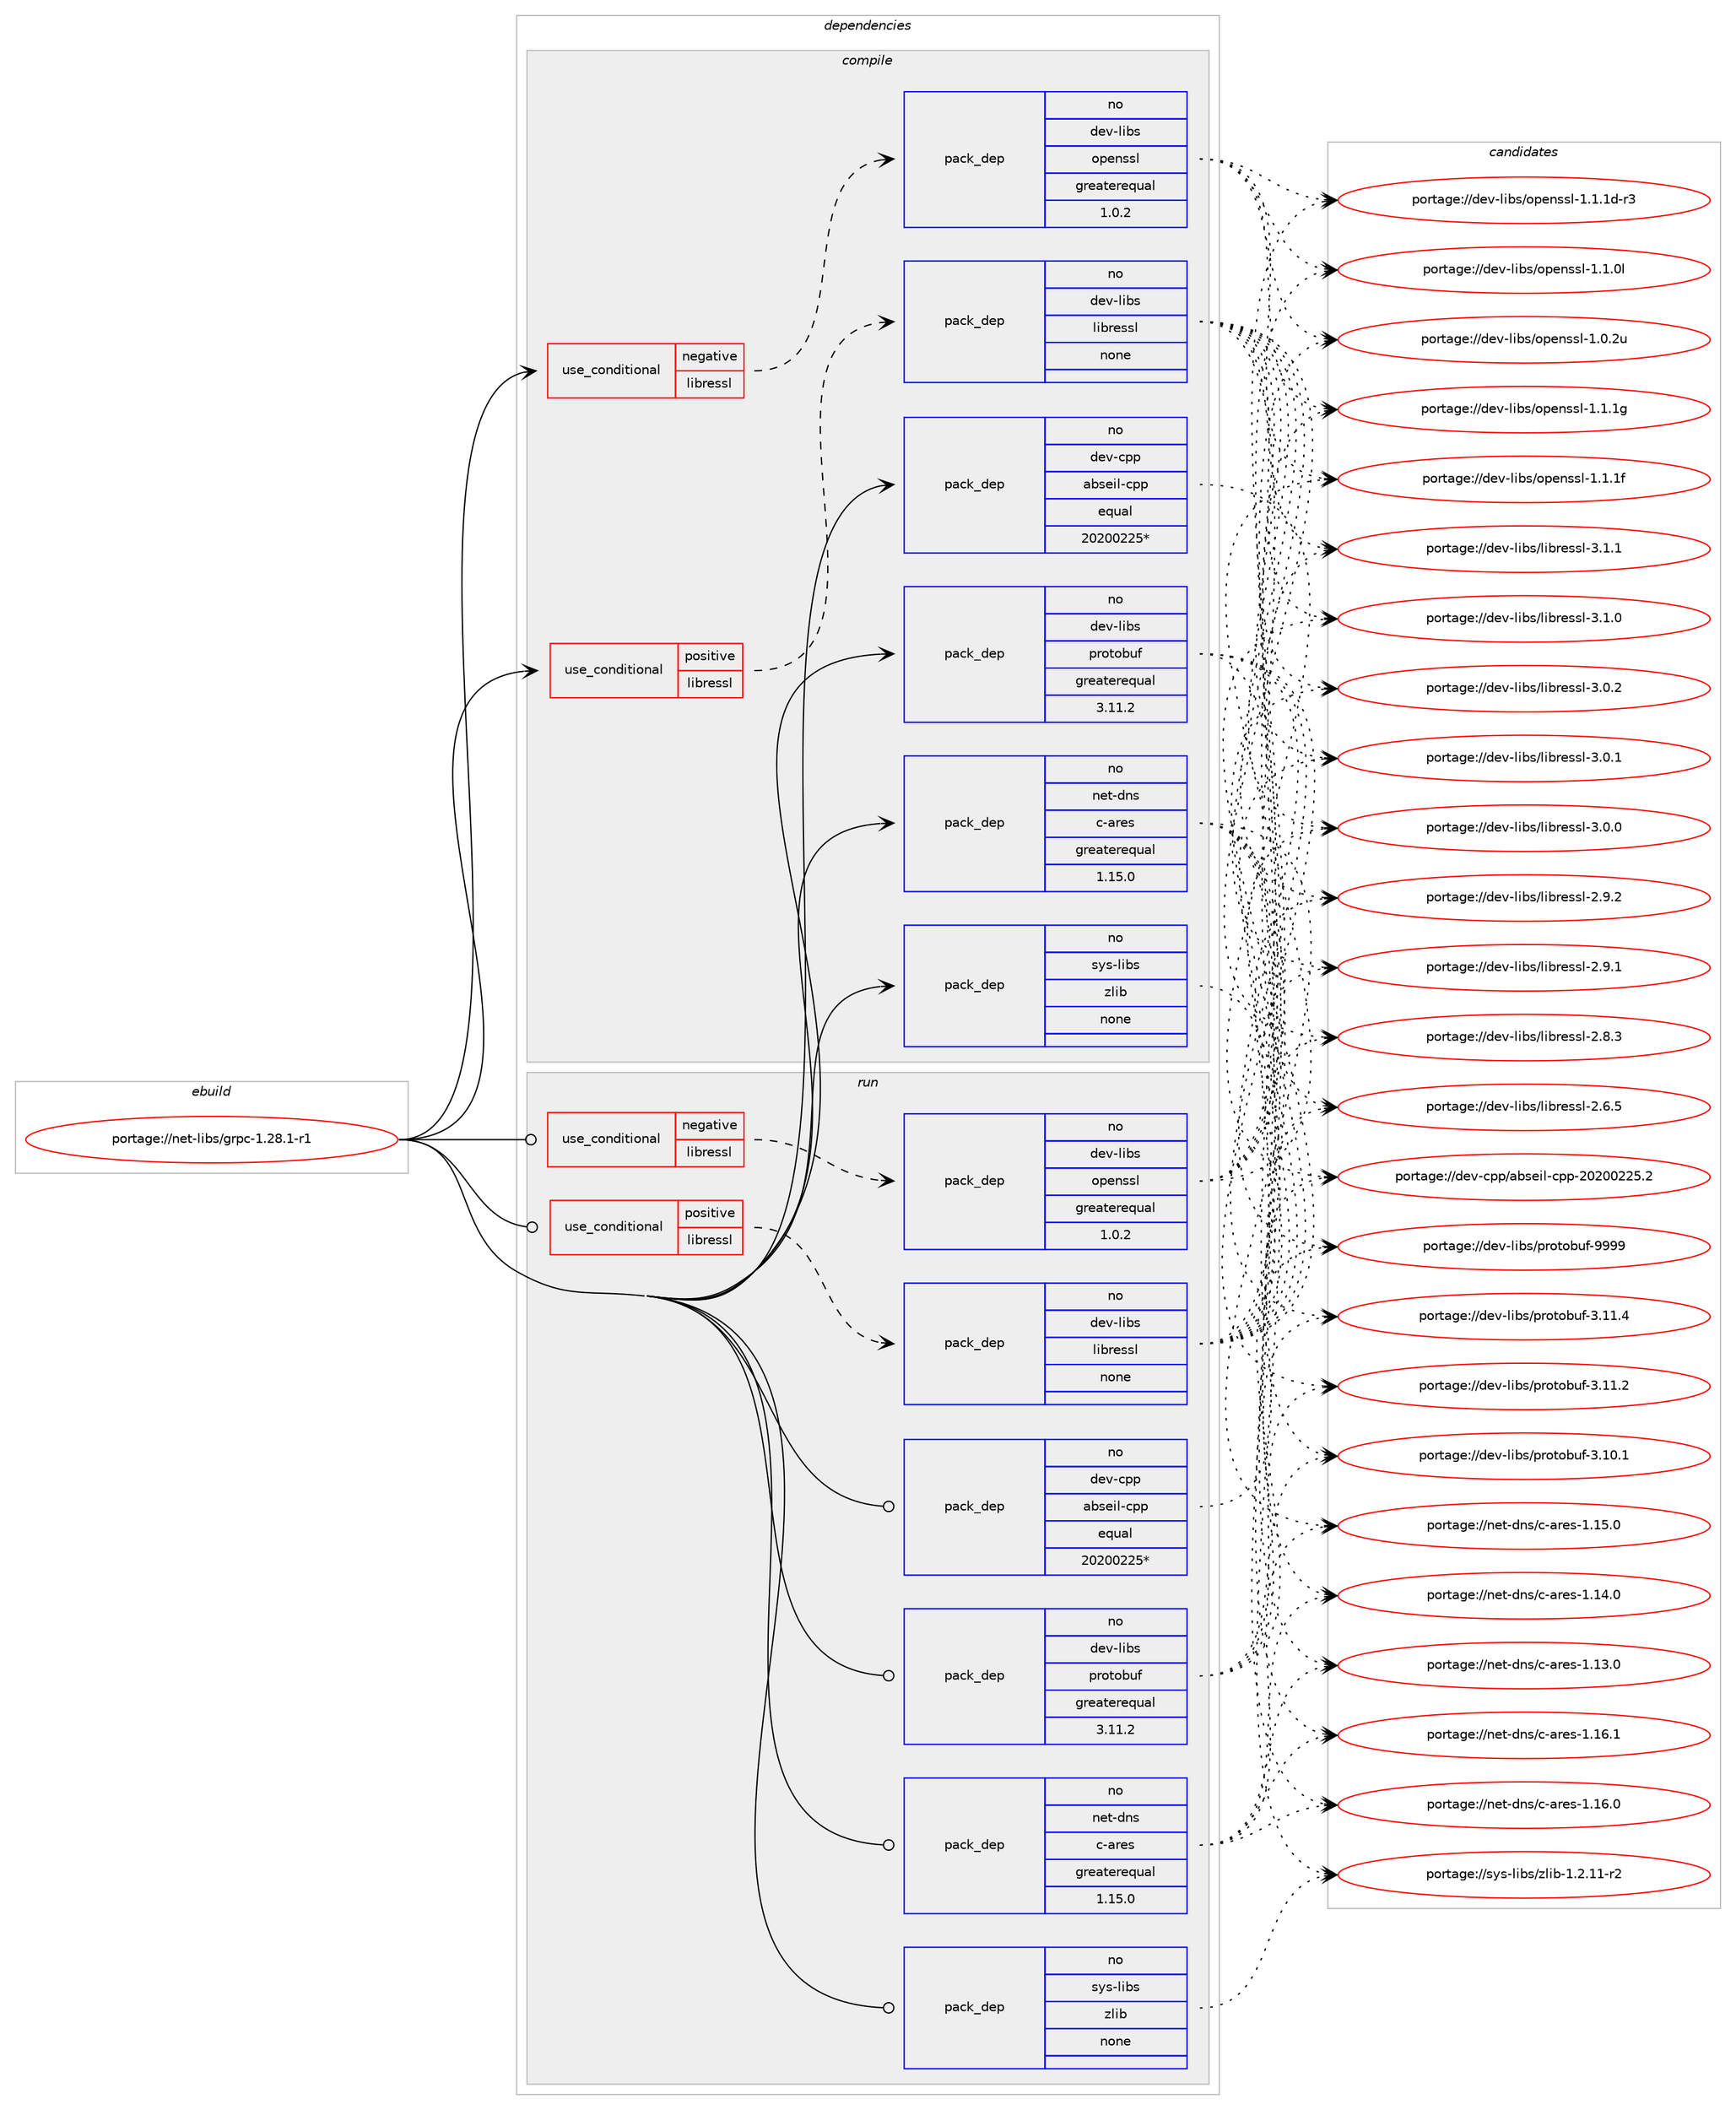 digraph prolog {

# *************
# Graph options
# *************

newrank=true;
concentrate=true;
compound=true;
graph [rankdir=LR,fontname=Helvetica,fontsize=10,ranksep=1.5];#, ranksep=2.5, nodesep=0.2];
edge  [arrowhead=vee];
node  [fontname=Helvetica,fontsize=10];

# **********
# The ebuild
# **********

subgraph cluster_leftcol {
color=gray;
rank=same;
label=<<i>ebuild</i>>;
id [label="portage://net-libs/grpc-1.28.1-r1", color=red, width=4, href="../net-libs/grpc-1.28.1-r1.svg"];
}

# ****************
# The dependencies
# ****************

subgraph cluster_midcol {
color=gray;
label=<<i>dependencies</i>>;
subgraph cluster_compile {
fillcolor="#eeeeee";
style=filled;
label=<<i>compile</i>>;
subgraph cond2339 {
dependency11582 [label=<<TABLE BORDER="0" CELLBORDER="1" CELLSPACING="0" CELLPADDING="4"><TR><TD ROWSPAN="3" CELLPADDING="10">use_conditional</TD></TR><TR><TD>negative</TD></TR><TR><TD>libressl</TD></TR></TABLE>>, shape=none, color=red];
subgraph pack9113 {
dependency11583 [label=<<TABLE BORDER="0" CELLBORDER="1" CELLSPACING="0" CELLPADDING="4" WIDTH="220"><TR><TD ROWSPAN="6" CELLPADDING="30">pack_dep</TD></TR><TR><TD WIDTH="110">no</TD></TR><TR><TD>dev-libs</TD></TR><TR><TD>openssl</TD></TR><TR><TD>greaterequal</TD></TR><TR><TD>1.0.2</TD></TR></TABLE>>, shape=none, color=blue];
}
dependency11582:e -> dependency11583:w [weight=20,style="dashed",arrowhead="vee"];
}
id:e -> dependency11582:w [weight=20,style="solid",arrowhead="vee"];
subgraph cond2340 {
dependency11584 [label=<<TABLE BORDER="0" CELLBORDER="1" CELLSPACING="0" CELLPADDING="4"><TR><TD ROWSPAN="3" CELLPADDING="10">use_conditional</TD></TR><TR><TD>positive</TD></TR><TR><TD>libressl</TD></TR></TABLE>>, shape=none, color=red];
subgraph pack9114 {
dependency11585 [label=<<TABLE BORDER="0" CELLBORDER="1" CELLSPACING="0" CELLPADDING="4" WIDTH="220"><TR><TD ROWSPAN="6" CELLPADDING="30">pack_dep</TD></TR><TR><TD WIDTH="110">no</TD></TR><TR><TD>dev-libs</TD></TR><TR><TD>libressl</TD></TR><TR><TD>none</TD></TR><TR><TD></TD></TR></TABLE>>, shape=none, color=blue];
}
dependency11584:e -> dependency11585:w [weight=20,style="dashed",arrowhead="vee"];
}
id:e -> dependency11584:w [weight=20,style="solid",arrowhead="vee"];
subgraph pack9115 {
dependency11586 [label=<<TABLE BORDER="0" CELLBORDER="1" CELLSPACING="0" CELLPADDING="4" WIDTH="220"><TR><TD ROWSPAN="6" CELLPADDING="30">pack_dep</TD></TR><TR><TD WIDTH="110">no</TD></TR><TR><TD>dev-cpp</TD></TR><TR><TD>abseil-cpp</TD></TR><TR><TD>equal</TD></TR><TR><TD>20200225*</TD></TR></TABLE>>, shape=none, color=blue];
}
id:e -> dependency11586:w [weight=20,style="solid",arrowhead="vee"];
subgraph pack9116 {
dependency11587 [label=<<TABLE BORDER="0" CELLBORDER="1" CELLSPACING="0" CELLPADDING="4" WIDTH="220"><TR><TD ROWSPAN="6" CELLPADDING="30">pack_dep</TD></TR><TR><TD WIDTH="110">no</TD></TR><TR><TD>dev-libs</TD></TR><TR><TD>protobuf</TD></TR><TR><TD>greaterequal</TD></TR><TR><TD>3.11.2</TD></TR></TABLE>>, shape=none, color=blue];
}
id:e -> dependency11587:w [weight=20,style="solid",arrowhead="vee"];
subgraph pack9117 {
dependency11588 [label=<<TABLE BORDER="0" CELLBORDER="1" CELLSPACING="0" CELLPADDING="4" WIDTH="220"><TR><TD ROWSPAN="6" CELLPADDING="30">pack_dep</TD></TR><TR><TD WIDTH="110">no</TD></TR><TR><TD>net-dns</TD></TR><TR><TD>c-ares</TD></TR><TR><TD>greaterequal</TD></TR><TR><TD>1.15.0</TD></TR></TABLE>>, shape=none, color=blue];
}
id:e -> dependency11588:w [weight=20,style="solid",arrowhead="vee"];
subgraph pack9118 {
dependency11589 [label=<<TABLE BORDER="0" CELLBORDER="1" CELLSPACING="0" CELLPADDING="4" WIDTH="220"><TR><TD ROWSPAN="6" CELLPADDING="30">pack_dep</TD></TR><TR><TD WIDTH="110">no</TD></TR><TR><TD>sys-libs</TD></TR><TR><TD>zlib</TD></TR><TR><TD>none</TD></TR><TR><TD></TD></TR></TABLE>>, shape=none, color=blue];
}
id:e -> dependency11589:w [weight=20,style="solid",arrowhead="vee"];
}
subgraph cluster_compileandrun {
fillcolor="#eeeeee";
style=filled;
label=<<i>compile and run</i>>;
}
subgraph cluster_run {
fillcolor="#eeeeee";
style=filled;
label=<<i>run</i>>;
subgraph cond2341 {
dependency11590 [label=<<TABLE BORDER="0" CELLBORDER="1" CELLSPACING="0" CELLPADDING="4"><TR><TD ROWSPAN="3" CELLPADDING="10">use_conditional</TD></TR><TR><TD>negative</TD></TR><TR><TD>libressl</TD></TR></TABLE>>, shape=none, color=red];
subgraph pack9119 {
dependency11591 [label=<<TABLE BORDER="0" CELLBORDER="1" CELLSPACING="0" CELLPADDING="4" WIDTH="220"><TR><TD ROWSPAN="6" CELLPADDING="30">pack_dep</TD></TR><TR><TD WIDTH="110">no</TD></TR><TR><TD>dev-libs</TD></TR><TR><TD>openssl</TD></TR><TR><TD>greaterequal</TD></TR><TR><TD>1.0.2</TD></TR></TABLE>>, shape=none, color=blue];
}
dependency11590:e -> dependency11591:w [weight=20,style="dashed",arrowhead="vee"];
}
id:e -> dependency11590:w [weight=20,style="solid",arrowhead="odot"];
subgraph cond2342 {
dependency11592 [label=<<TABLE BORDER="0" CELLBORDER="1" CELLSPACING="0" CELLPADDING="4"><TR><TD ROWSPAN="3" CELLPADDING="10">use_conditional</TD></TR><TR><TD>positive</TD></TR><TR><TD>libressl</TD></TR></TABLE>>, shape=none, color=red];
subgraph pack9120 {
dependency11593 [label=<<TABLE BORDER="0" CELLBORDER="1" CELLSPACING="0" CELLPADDING="4" WIDTH="220"><TR><TD ROWSPAN="6" CELLPADDING="30">pack_dep</TD></TR><TR><TD WIDTH="110">no</TD></TR><TR><TD>dev-libs</TD></TR><TR><TD>libressl</TD></TR><TR><TD>none</TD></TR><TR><TD></TD></TR></TABLE>>, shape=none, color=blue];
}
dependency11592:e -> dependency11593:w [weight=20,style="dashed",arrowhead="vee"];
}
id:e -> dependency11592:w [weight=20,style="solid",arrowhead="odot"];
subgraph pack9121 {
dependency11594 [label=<<TABLE BORDER="0" CELLBORDER="1" CELLSPACING="0" CELLPADDING="4" WIDTH="220"><TR><TD ROWSPAN="6" CELLPADDING="30">pack_dep</TD></TR><TR><TD WIDTH="110">no</TD></TR><TR><TD>dev-cpp</TD></TR><TR><TD>abseil-cpp</TD></TR><TR><TD>equal</TD></TR><TR><TD>20200225*</TD></TR></TABLE>>, shape=none, color=blue];
}
id:e -> dependency11594:w [weight=20,style="solid",arrowhead="odot"];
subgraph pack9122 {
dependency11595 [label=<<TABLE BORDER="0" CELLBORDER="1" CELLSPACING="0" CELLPADDING="4" WIDTH="220"><TR><TD ROWSPAN="6" CELLPADDING="30">pack_dep</TD></TR><TR><TD WIDTH="110">no</TD></TR><TR><TD>dev-libs</TD></TR><TR><TD>protobuf</TD></TR><TR><TD>greaterequal</TD></TR><TR><TD>3.11.2</TD></TR></TABLE>>, shape=none, color=blue];
}
id:e -> dependency11595:w [weight=20,style="solid",arrowhead="odot"];
subgraph pack9123 {
dependency11596 [label=<<TABLE BORDER="0" CELLBORDER="1" CELLSPACING="0" CELLPADDING="4" WIDTH="220"><TR><TD ROWSPAN="6" CELLPADDING="30">pack_dep</TD></TR><TR><TD WIDTH="110">no</TD></TR><TR><TD>net-dns</TD></TR><TR><TD>c-ares</TD></TR><TR><TD>greaterequal</TD></TR><TR><TD>1.15.0</TD></TR></TABLE>>, shape=none, color=blue];
}
id:e -> dependency11596:w [weight=20,style="solid",arrowhead="odot"];
subgraph pack9124 {
dependency11597 [label=<<TABLE BORDER="0" CELLBORDER="1" CELLSPACING="0" CELLPADDING="4" WIDTH="220"><TR><TD ROWSPAN="6" CELLPADDING="30">pack_dep</TD></TR><TR><TD WIDTH="110">no</TD></TR><TR><TD>sys-libs</TD></TR><TR><TD>zlib</TD></TR><TR><TD>none</TD></TR><TR><TD></TD></TR></TABLE>>, shape=none, color=blue];
}
id:e -> dependency11597:w [weight=20,style="solid",arrowhead="odot"];
}
}

# **************
# The candidates
# **************

subgraph cluster_choices {
rank=same;
color=gray;
label=<<i>candidates</i>>;

subgraph choice9113 {
color=black;
nodesep=1;
choice100101118451081059811547111112101110115115108454946494649103 [label="portage://dev-libs/openssl-1.1.1g", color=red, width=4,href="../dev-libs/openssl-1.1.1g.svg"];
choice100101118451081059811547111112101110115115108454946494649102 [label="portage://dev-libs/openssl-1.1.1f", color=red, width=4,href="../dev-libs/openssl-1.1.1f.svg"];
choice1001011184510810598115471111121011101151151084549464946491004511451 [label="portage://dev-libs/openssl-1.1.1d-r3", color=red, width=4,href="../dev-libs/openssl-1.1.1d-r3.svg"];
choice100101118451081059811547111112101110115115108454946494648108 [label="portage://dev-libs/openssl-1.1.0l", color=red, width=4,href="../dev-libs/openssl-1.1.0l.svg"];
choice100101118451081059811547111112101110115115108454946484650117 [label="portage://dev-libs/openssl-1.0.2u", color=red, width=4,href="../dev-libs/openssl-1.0.2u.svg"];
dependency11583:e -> choice100101118451081059811547111112101110115115108454946494649103:w [style=dotted,weight="100"];
dependency11583:e -> choice100101118451081059811547111112101110115115108454946494649102:w [style=dotted,weight="100"];
dependency11583:e -> choice1001011184510810598115471111121011101151151084549464946491004511451:w [style=dotted,weight="100"];
dependency11583:e -> choice100101118451081059811547111112101110115115108454946494648108:w [style=dotted,weight="100"];
dependency11583:e -> choice100101118451081059811547111112101110115115108454946484650117:w [style=dotted,weight="100"];
}
subgraph choice9114 {
color=black;
nodesep=1;
choice10010111845108105981154710810598114101115115108455146494649 [label="portage://dev-libs/libressl-3.1.1", color=red, width=4,href="../dev-libs/libressl-3.1.1.svg"];
choice10010111845108105981154710810598114101115115108455146494648 [label="portage://dev-libs/libressl-3.1.0", color=red, width=4,href="../dev-libs/libressl-3.1.0.svg"];
choice10010111845108105981154710810598114101115115108455146484650 [label="portage://dev-libs/libressl-3.0.2", color=red, width=4,href="../dev-libs/libressl-3.0.2.svg"];
choice10010111845108105981154710810598114101115115108455146484649 [label="portage://dev-libs/libressl-3.0.1", color=red, width=4,href="../dev-libs/libressl-3.0.1.svg"];
choice10010111845108105981154710810598114101115115108455146484648 [label="portage://dev-libs/libressl-3.0.0", color=red, width=4,href="../dev-libs/libressl-3.0.0.svg"];
choice10010111845108105981154710810598114101115115108455046574650 [label="portage://dev-libs/libressl-2.9.2", color=red, width=4,href="../dev-libs/libressl-2.9.2.svg"];
choice10010111845108105981154710810598114101115115108455046574649 [label="portage://dev-libs/libressl-2.9.1", color=red, width=4,href="../dev-libs/libressl-2.9.1.svg"];
choice10010111845108105981154710810598114101115115108455046564651 [label="portage://dev-libs/libressl-2.8.3", color=red, width=4,href="../dev-libs/libressl-2.8.3.svg"];
choice10010111845108105981154710810598114101115115108455046544653 [label="portage://dev-libs/libressl-2.6.5", color=red, width=4,href="../dev-libs/libressl-2.6.5.svg"];
dependency11585:e -> choice10010111845108105981154710810598114101115115108455146494649:w [style=dotted,weight="100"];
dependency11585:e -> choice10010111845108105981154710810598114101115115108455146494648:w [style=dotted,weight="100"];
dependency11585:e -> choice10010111845108105981154710810598114101115115108455146484650:w [style=dotted,weight="100"];
dependency11585:e -> choice10010111845108105981154710810598114101115115108455146484649:w [style=dotted,weight="100"];
dependency11585:e -> choice10010111845108105981154710810598114101115115108455146484648:w [style=dotted,weight="100"];
dependency11585:e -> choice10010111845108105981154710810598114101115115108455046574650:w [style=dotted,weight="100"];
dependency11585:e -> choice10010111845108105981154710810598114101115115108455046574649:w [style=dotted,weight="100"];
dependency11585:e -> choice10010111845108105981154710810598114101115115108455046564651:w [style=dotted,weight="100"];
dependency11585:e -> choice10010111845108105981154710810598114101115115108455046544653:w [style=dotted,weight="100"];
}
subgraph choice9115 {
color=black;
nodesep=1;
choice100101118459911211247979811510110510845991121124550485048485050534650 [label="portage://dev-cpp/abseil-cpp-20200225.2", color=red, width=4,href="../dev-cpp/abseil-cpp-20200225.2.svg"];
dependency11586:e -> choice100101118459911211247979811510110510845991121124550485048485050534650:w [style=dotted,weight="100"];
}
subgraph choice9116 {
color=black;
nodesep=1;
choice100101118451081059811547112114111116111981171024557575757 [label="portage://dev-libs/protobuf-9999", color=red, width=4,href="../dev-libs/protobuf-9999.svg"];
choice1001011184510810598115471121141111161119811710245514649494652 [label="portage://dev-libs/protobuf-3.11.4", color=red, width=4,href="../dev-libs/protobuf-3.11.4.svg"];
choice1001011184510810598115471121141111161119811710245514649494650 [label="portage://dev-libs/protobuf-3.11.2", color=red, width=4,href="../dev-libs/protobuf-3.11.2.svg"];
choice1001011184510810598115471121141111161119811710245514649484649 [label="portage://dev-libs/protobuf-3.10.1", color=red, width=4,href="../dev-libs/protobuf-3.10.1.svg"];
dependency11587:e -> choice100101118451081059811547112114111116111981171024557575757:w [style=dotted,weight="100"];
dependency11587:e -> choice1001011184510810598115471121141111161119811710245514649494652:w [style=dotted,weight="100"];
dependency11587:e -> choice1001011184510810598115471121141111161119811710245514649494650:w [style=dotted,weight="100"];
dependency11587:e -> choice1001011184510810598115471121141111161119811710245514649484649:w [style=dotted,weight="100"];
}
subgraph choice9117 {
color=black;
nodesep=1;
choice110101116451001101154799459711410111545494649544649 [label="portage://net-dns/c-ares-1.16.1", color=red, width=4,href="../net-dns/c-ares-1.16.1.svg"];
choice110101116451001101154799459711410111545494649544648 [label="portage://net-dns/c-ares-1.16.0", color=red, width=4,href="../net-dns/c-ares-1.16.0.svg"];
choice110101116451001101154799459711410111545494649534648 [label="portage://net-dns/c-ares-1.15.0", color=red, width=4,href="../net-dns/c-ares-1.15.0.svg"];
choice110101116451001101154799459711410111545494649524648 [label="portage://net-dns/c-ares-1.14.0", color=red, width=4,href="../net-dns/c-ares-1.14.0.svg"];
choice110101116451001101154799459711410111545494649514648 [label="portage://net-dns/c-ares-1.13.0", color=red, width=4,href="../net-dns/c-ares-1.13.0.svg"];
dependency11588:e -> choice110101116451001101154799459711410111545494649544649:w [style=dotted,weight="100"];
dependency11588:e -> choice110101116451001101154799459711410111545494649544648:w [style=dotted,weight="100"];
dependency11588:e -> choice110101116451001101154799459711410111545494649534648:w [style=dotted,weight="100"];
dependency11588:e -> choice110101116451001101154799459711410111545494649524648:w [style=dotted,weight="100"];
dependency11588:e -> choice110101116451001101154799459711410111545494649514648:w [style=dotted,weight="100"];
}
subgraph choice9118 {
color=black;
nodesep=1;
choice11512111545108105981154712210810598454946504649494511450 [label="portage://sys-libs/zlib-1.2.11-r2", color=red, width=4,href="../sys-libs/zlib-1.2.11-r2.svg"];
dependency11589:e -> choice11512111545108105981154712210810598454946504649494511450:w [style=dotted,weight="100"];
}
subgraph choice9119 {
color=black;
nodesep=1;
choice100101118451081059811547111112101110115115108454946494649103 [label="portage://dev-libs/openssl-1.1.1g", color=red, width=4,href="../dev-libs/openssl-1.1.1g.svg"];
choice100101118451081059811547111112101110115115108454946494649102 [label="portage://dev-libs/openssl-1.1.1f", color=red, width=4,href="../dev-libs/openssl-1.1.1f.svg"];
choice1001011184510810598115471111121011101151151084549464946491004511451 [label="portage://dev-libs/openssl-1.1.1d-r3", color=red, width=4,href="../dev-libs/openssl-1.1.1d-r3.svg"];
choice100101118451081059811547111112101110115115108454946494648108 [label="portage://dev-libs/openssl-1.1.0l", color=red, width=4,href="../dev-libs/openssl-1.1.0l.svg"];
choice100101118451081059811547111112101110115115108454946484650117 [label="portage://dev-libs/openssl-1.0.2u", color=red, width=4,href="../dev-libs/openssl-1.0.2u.svg"];
dependency11591:e -> choice100101118451081059811547111112101110115115108454946494649103:w [style=dotted,weight="100"];
dependency11591:e -> choice100101118451081059811547111112101110115115108454946494649102:w [style=dotted,weight="100"];
dependency11591:e -> choice1001011184510810598115471111121011101151151084549464946491004511451:w [style=dotted,weight="100"];
dependency11591:e -> choice100101118451081059811547111112101110115115108454946494648108:w [style=dotted,weight="100"];
dependency11591:e -> choice100101118451081059811547111112101110115115108454946484650117:w [style=dotted,weight="100"];
}
subgraph choice9120 {
color=black;
nodesep=1;
choice10010111845108105981154710810598114101115115108455146494649 [label="portage://dev-libs/libressl-3.1.1", color=red, width=4,href="../dev-libs/libressl-3.1.1.svg"];
choice10010111845108105981154710810598114101115115108455146494648 [label="portage://dev-libs/libressl-3.1.0", color=red, width=4,href="../dev-libs/libressl-3.1.0.svg"];
choice10010111845108105981154710810598114101115115108455146484650 [label="portage://dev-libs/libressl-3.0.2", color=red, width=4,href="../dev-libs/libressl-3.0.2.svg"];
choice10010111845108105981154710810598114101115115108455146484649 [label="portage://dev-libs/libressl-3.0.1", color=red, width=4,href="../dev-libs/libressl-3.0.1.svg"];
choice10010111845108105981154710810598114101115115108455146484648 [label="portage://dev-libs/libressl-3.0.0", color=red, width=4,href="../dev-libs/libressl-3.0.0.svg"];
choice10010111845108105981154710810598114101115115108455046574650 [label="portage://dev-libs/libressl-2.9.2", color=red, width=4,href="../dev-libs/libressl-2.9.2.svg"];
choice10010111845108105981154710810598114101115115108455046574649 [label="portage://dev-libs/libressl-2.9.1", color=red, width=4,href="../dev-libs/libressl-2.9.1.svg"];
choice10010111845108105981154710810598114101115115108455046564651 [label="portage://dev-libs/libressl-2.8.3", color=red, width=4,href="../dev-libs/libressl-2.8.3.svg"];
choice10010111845108105981154710810598114101115115108455046544653 [label="portage://dev-libs/libressl-2.6.5", color=red, width=4,href="../dev-libs/libressl-2.6.5.svg"];
dependency11593:e -> choice10010111845108105981154710810598114101115115108455146494649:w [style=dotted,weight="100"];
dependency11593:e -> choice10010111845108105981154710810598114101115115108455146494648:w [style=dotted,weight="100"];
dependency11593:e -> choice10010111845108105981154710810598114101115115108455146484650:w [style=dotted,weight="100"];
dependency11593:e -> choice10010111845108105981154710810598114101115115108455146484649:w [style=dotted,weight="100"];
dependency11593:e -> choice10010111845108105981154710810598114101115115108455146484648:w [style=dotted,weight="100"];
dependency11593:e -> choice10010111845108105981154710810598114101115115108455046574650:w [style=dotted,weight="100"];
dependency11593:e -> choice10010111845108105981154710810598114101115115108455046574649:w [style=dotted,weight="100"];
dependency11593:e -> choice10010111845108105981154710810598114101115115108455046564651:w [style=dotted,weight="100"];
dependency11593:e -> choice10010111845108105981154710810598114101115115108455046544653:w [style=dotted,weight="100"];
}
subgraph choice9121 {
color=black;
nodesep=1;
choice100101118459911211247979811510110510845991121124550485048485050534650 [label="portage://dev-cpp/abseil-cpp-20200225.2", color=red, width=4,href="../dev-cpp/abseil-cpp-20200225.2.svg"];
dependency11594:e -> choice100101118459911211247979811510110510845991121124550485048485050534650:w [style=dotted,weight="100"];
}
subgraph choice9122 {
color=black;
nodesep=1;
choice100101118451081059811547112114111116111981171024557575757 [label="portage://dev-libs/protobuf-9999", color=red, width=4,href="../dev-libs/protobuf-9999.svg"];
choice1001011184510810598115471121141111161119811710245514649494652 [label="portage://dev-libs/protobuf-3.11.4", color=red, width=4,href="../dev-libs/protobuf-3.11.4.svg"];
choice1001011184510810598115471121141111161119811710245514649494650 [label="portage://dev-libs/protobuf-3.11.2", color=red, width=4,href="../dev-libs/protobuf-3.11.2.svg"];
choice1001011184510810598115471121141111161119811710245514649484649 [label="portage://dev-libs/protobuf-3.10.1", color=red, width=4,href="../dev-libs/protobuf-3.10.1.svg"];
dependency11595:e -> choice100101118451081059811547112114111116111981171024557575757:w [style=dotted,weight="100"];
dependency11595:e -> choice1001011184510810598115471121141111161119811710245514649494652:w [style=dotted,weight="100"];
dependency11595:e -> choice1001011184510810598115471121141111161119811710245514649494650:w [style=dotted,weight="100"];
dependency11595:e -> choice1001011184510810598115471121141111161119811710245514649484649:w [style=dotted,weight="100"];
}
subgraph choice9123 {
color=black;
nodesep=1;
choice110101116451001101154799459711410111545494649544649 [label="portage://net-dns/c-ares-1.16.1", color=red, width=4,href="../net-dns/c-ares-1.16.1.svg"];
choice110101116451001101154799459711410111545494649544648 [label="portage://net-dns/c-ares-1.16.0", color=red, width=4,href="../net-dns/c-ares-1.16.0.svg"];
choice110101116451001101154799459711410111545494649534648 [label="portage://net-dns/c-ares-1.15.0", color=red, width=4,href="../net-dns/c-ares-1.15.0.svg"];
choice110101116451001101154799459711410111545494649524648 [label="portage://net-dns/c-ares-1.14.0", color=red, width=4,href="../net-dns/c-ares-1.14.0.svg"];
choice110101116451001101154799459711410111545494649514648 [label="portage://net-dns/c-ares-1.13.0", color=red, width=4,href="../net-dns/c-ares-1.13.0.svg"];
dependency11596:e -> choice110101116451001101154799459711410111545494649544649:w [style=dotted,weight="100"];
dependency11596:e -> choice110101116451001101154799459711410111545494649544648:w [style=dotted,weight="100"];
dependency11596:e -> choice110101116451001101154799459711410111545494649534648:w [style=dotted,weight="100"];
dependency11596:e -> choice110101116451001101154799459711410111545494649524648:w [style=dotted,weight="100"];
dependency11596:e -> choice110101116451001101154799459711410111545494649514648:w [style=dotted,weight="100"];
}
subgraph choice9124 {
color=black;
nodesep=1;
choice11512111545108105981154712210810598454946504649494511450 [label="portage://sys-libs/zlib-1.2.11-r2", color=red, width=4,href="../sys-libs/zlib-1.2.11-r2.svg"];
dependency11597:e -> choice11512111545108105981154712210810598454946504649494511450:w [style=dotted,weight="100"];
}
}

}
